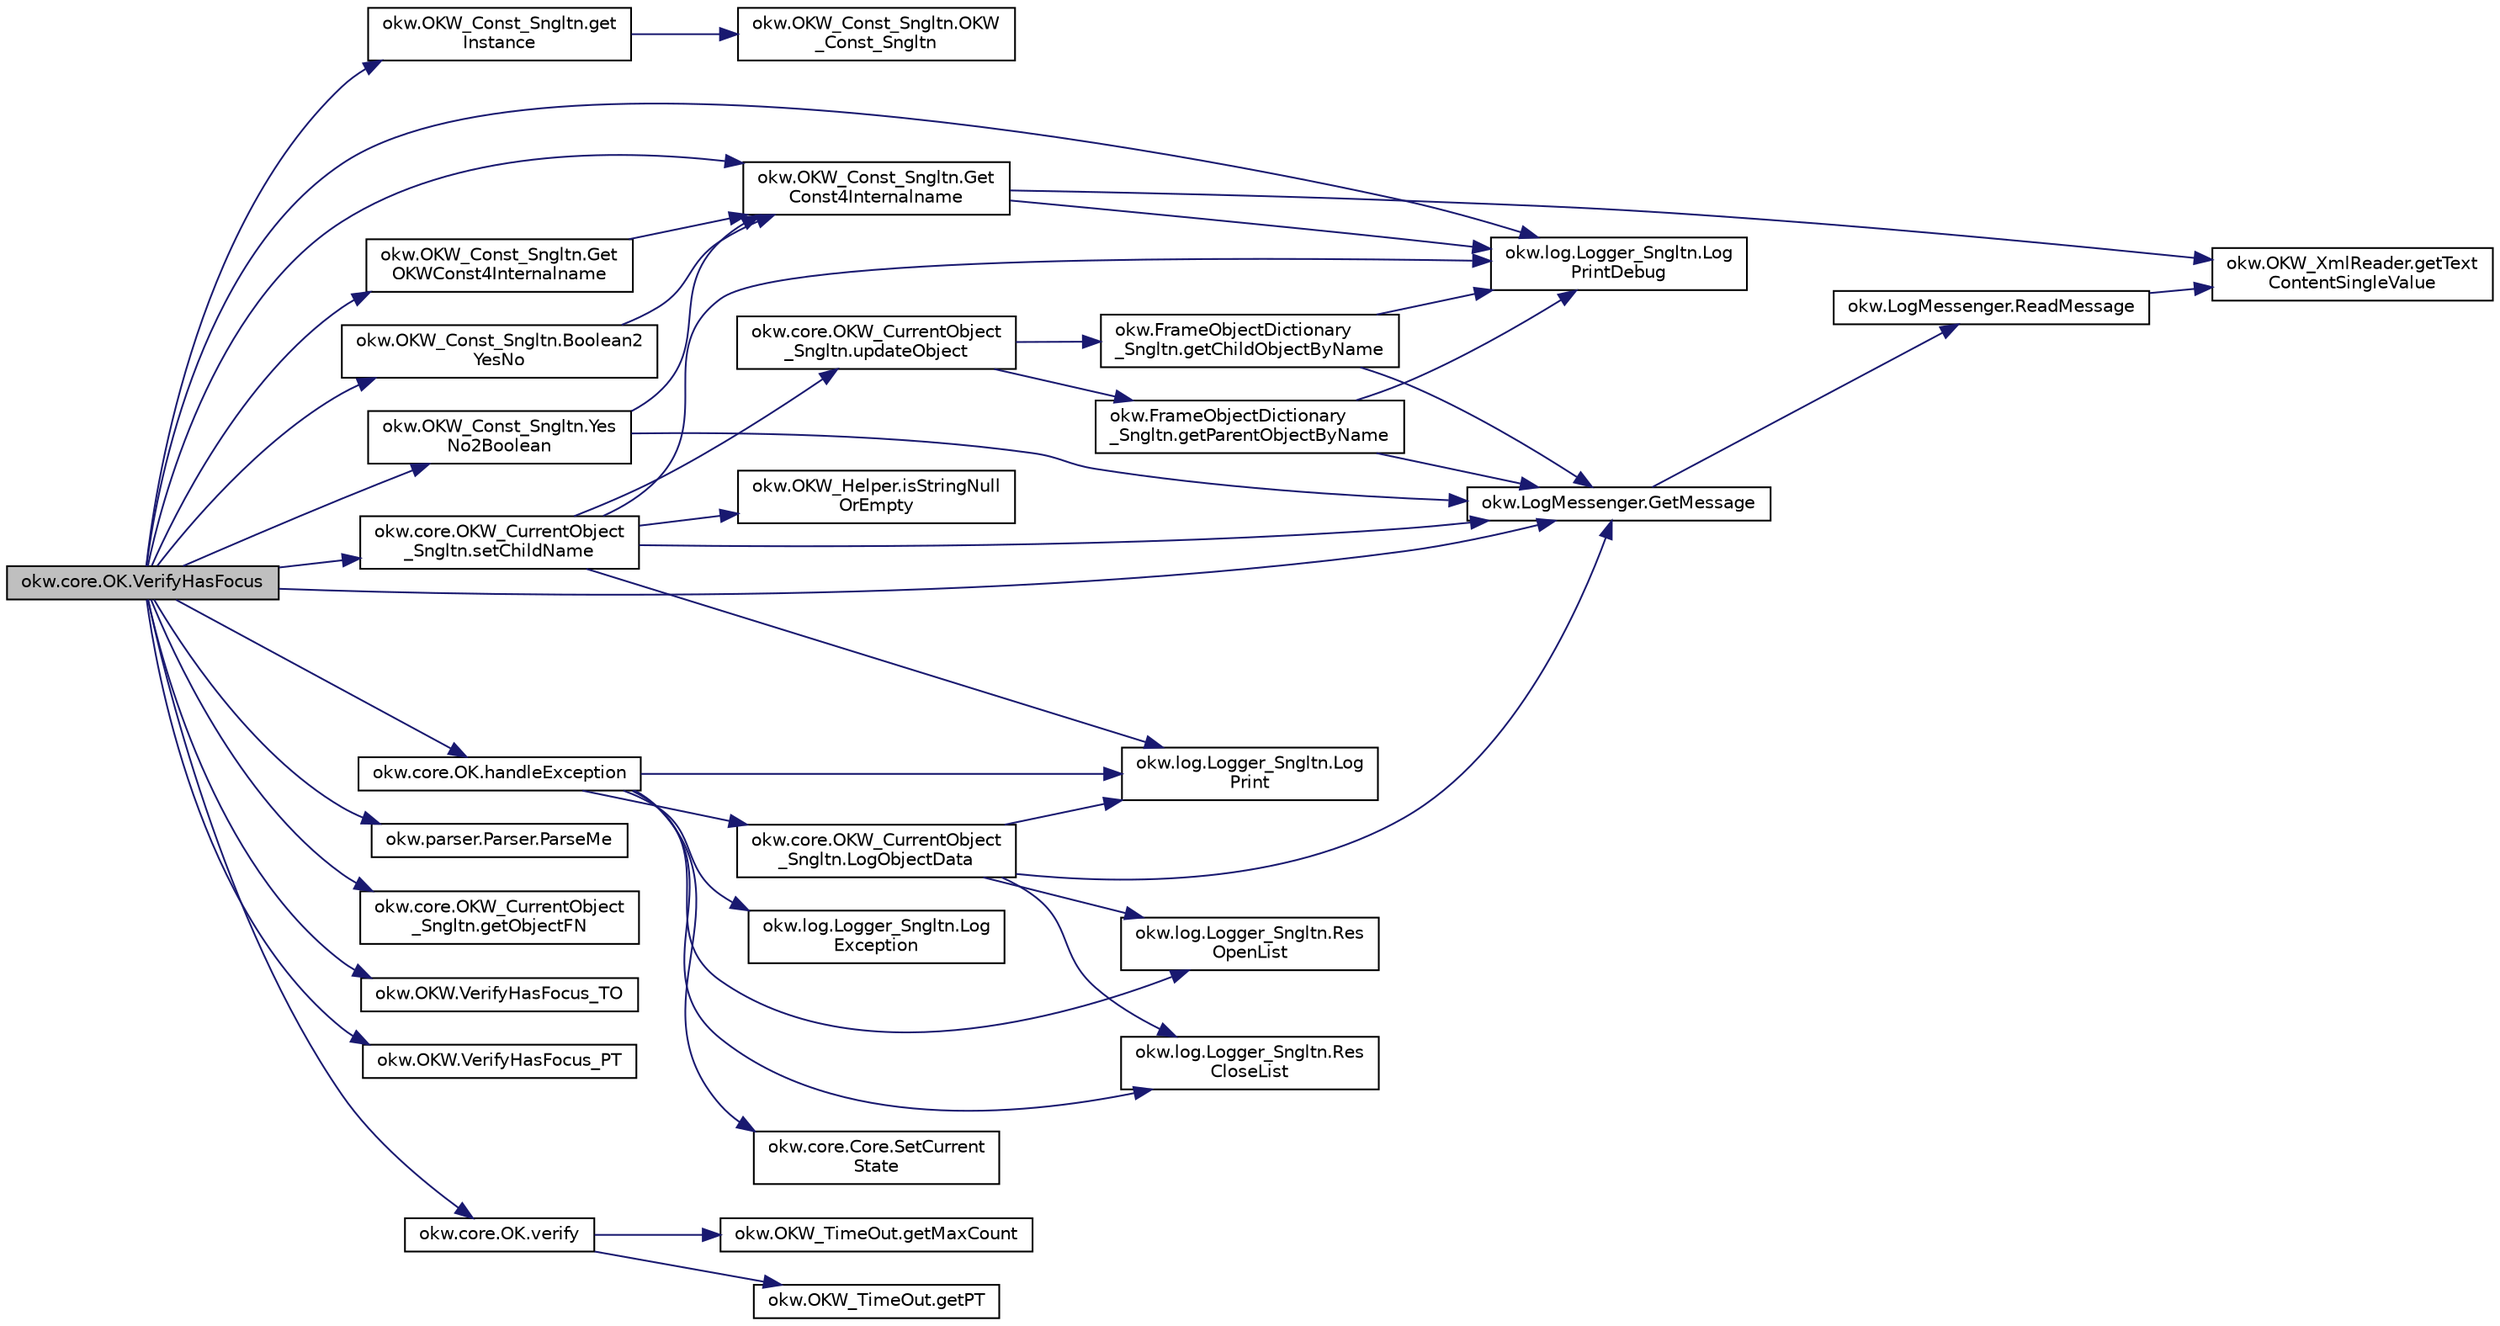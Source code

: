 digraph "okw.core.OK.VerifyHasFocus"
{
 // INTERACTIVE_SVG=YES
 // LATEX_PDF_SIZE
  edge [fontname="Helvetica",fontsize="10",labelfontname="Helvetica",labelfontsize="10"];
  node [fontname="Helvetica",fontsize="10",shape=record];
  rankdir="LR";
  Node1195 [label="okw.core.OK.VerifyHasFocus",height=0.2,width=0.4,color="black", fillcolor="grey75", style="filled", fontcolor="black",tooltip="Vergleicht den Fokus-Zustand des gegebenen Objekts mit dem erwarteten Wert."];
  Node1195 -> Node1196 [color="midnightblue",fontsize="10",style="solid",fontname="Helvetica"];
  Node1196 [label="okw.OKW_Const_Sngltn.get\lInstance",height=0.2,width=0.4,color="black", fillcolor="white", style="filled",URL="$classokw_1_1_o_k_w___const___sngltn.html#afdb8f095b58cbd870dbb8eb353e3b0bf",tooltip="Holt die einzige Instanz dieser Klasse."];
  Node1196 -> Node1197 [color="midnightblue",fontsize="10",style="solid",fontname="Helvetica"];
  Node1197 [label="okw.OKW_Const_Sngltn.OKW\l_Const_Sngltn",height=0.2,width=0.4,color="black", fillcolor="white", style="filled",URL="$classokw_1_1_o_k_w___const___sngltn.html#a8404c43fc549df30d37c369c7d6e89ae",tooltip="Privater Konstruktor ohne Parameter im Entwurfsmuster Singelton initialisiert die Klasse OKW_Const."];
  Node1195 -> Node1198 [color="midnightblue",fontsize="10",style="solid",fontname="Helvetica"];
  Node1198 [label="okw.OKW_Const_Sngltn.Get\lOKWConst4Internalname",height=0.2,width=0.4,color="black", fillcolor="white", style="filled",URL="$classokw_1_1_o_k_w___const___sngltn.html#a02c05c79f7ea6e862a81a64ce23941fd",tooltip="Methode ermittelt für Internalname und der aktuell eingestellten Sprache den Wert für OKWConst."];
  Node1198 -> Node1199 [color="midnightblue",fontsize="10",style="solid",fontname="Helvetica"];
  Node1199 [label="okw.OKW_Const_Sngltn.Get\lConst4Internalname",height=0.2,width=0.4,color="black", fillcolor="white", style="filled",URL="$classokw_1_1_o_k_w___const___sngltn.html#a51cde06bf07e855ba4d69ff36b9a27f7",tooltip="Methode ermittelt für Internalname und der aktuell eingestellten Sprache den Wert für Const."];
  Node1199 -> Node1200 [color="midnightblue",fontsize="10",style="solid",fontname="Helvetica"];
  Node1200 [label="okw.log.Logger_Sngltn.Log\lPrintDebug",height=0.2,width=0.4,color="black", fillcolor="white", style="filled",URL="$classokw_1_1log_1_1_logger___sngltn.html#a313f97c79ba4662d9daaf7f537dd02f4",tooltip="Loggt eine Nachricht."];
  Node1199 -> Node1201 [color="midnightblue",fontsize="10",style="solid",fontname="Helvetica"];
  Node1201 [label="okw.OKW_XmlReader.getText\lContentSingleValue",height=0.2,width=0.4,color="black", fillcolor="white", style="filled",URL="$classokw_1_1_o_k_w___xml_reader.html#ab920b5335a2e1429c14cc5f8e79f39eb",tooltip="Lies den TextContent eines Tag."];
  Node1195 -> Node1200 [color="midnightblue",fontsize="10",style="solid",fontname="Helvetica"];
  Node1195 -> Node1202 [color="midnightblue",fontsize="10",style="solid",fontname="Helvetica"];
  Node1202 [label="okw.LogMessenger.GetMessage",height=0.2,width=0.4,color="black", fillcolor="white", style="filled",URL="$classokw_1_1_log_messenger.html#af225d1f037d47b3b085175c09d78bdd2",tooltip="Holt die Log-Meldung für MethodeNmae/Textkey ohne weitere Parameter."];
  Node1202 -> Node1203 [color="midnightblue",fontsize="10",style="solid",fontname="Helvetica"];
  Node1203 [label="okw.LogMessenger.ReadMessage",height=0.2,width=0.4,color="black", fillcolor="white", style="filled",URL="$classokw_1_1_log_messenger.html#a530cd6ab82ec82a04206a2e976ec06e3",tooltip="Interne Kernfunktion holt die Log-Meldung mit Platzhaltern aus der XML-Datei."];
  Node1203 -> Node1201 [color="midnightblue",fontsize="10",style="solid",fontname="Helvetica"];
  Node1195 -> Node1204 [color="midnightblue",fontsize="10",style="solid",fontname="Helvetica"];
  Node1204 [label="okw.parser.Parser.ParseMe",height=0.2,width=0.4,color="black", fillcolor="white", style="filled",URL="$classokw_1_1parser_1_1_parser.html#a46afb901847316c744413ce473ecada3",tooltip="Parst einen _List&lt string&gt, ersetzt die Parser-Schlüsslewörter durch Werte."];
  Node1195 -> Node1199 [color="midnightblue",fontsize="10",style="solid",fontname="Helvetica"];
  Node1195 -> Node1205 [color="midnightblue",fontsize="10",style="solid",fontname="Helvetica"];
  Node1205 [label="okw.OKW_Const_Sngltn.Yes\lNo2Boolean",height=0.2,width=0.4,color="black", fillcolor="white", style="filled",URL="$classokw_1_1_o_k_w___const___sngltn.html#a99d340fb7556d8b20de03fbf1da17d77",tooltip="Konvertiert sprachabhängig Ja/Nein zu einem Booleanean Wert (Wahr/Falsch)."];
  Node1205 -> Node1199 [color="midnightblue",fontsize="10",style="solid",fontname="Helvetica"];
  Node1205 -> Node1202 [color="midnightblue",fontsize="10",style="solid",fontname="Helvetica"];
  Node1195 -> Node1206 [color="midnightblue",fontsize="10",style="solid",fontname="Helvetica"];
  Node1206 [label="okw.core.OKW_CurrentObject\l_Sngltn.setChildName",height=0.2,width=0.4,color="black", fillcolor="white", style="filled",URL="$classokw_1_1core_1_1_o_k_w___current_object___sngltn.html#a461fa1ff29f4bc4a9798707ea7b71849",tooltip="Setzt das Kindobjekt."];
  Node1206 -> Node1200 [color="midnightblue",fontsize="10",style="solid",fontname="Helvetica"];
  Node1206 -> Node1202 [color="midnightblue",fontsize="10",style="solid",fontname="Helvetica"];
  Node1206 -> Node1207 [color="midnightblue",fontsize="10",style="solid",fontname="Helvetica"];
  Node1207 [label="okw.OKW_Helper.isStringNull\lOrEmpty",height=0.2,width=0.4,color="black", fillcolor="white", style="filled",URL="$classokw_1_1_o_k_w___helper.html#a3a7ba0f42b29adf70574830688e72e4a",tooltip="Prüft ob der gegeben String fpsStrin null oder leer (\"\") ist."];
  Node1206 -> Node1208 [color="midnightblue",fontsize="10",style="solid",fontname="Helvetica"];
  Node1208 [label="okw.log.Logger_Sngltn.Log\lPrint",height=0.2,width=0.4,color="black", fillcolor="white", style="filled",URL="$classokw_1_1log_1_1_logger___sngltn.html#a8ebceaddd6cc6963ddb8e08c72ea808c",tooltip="LogPrint Function: Prints the values of expressions to the results file."];
  Node1206 -> Node1209 [color="midnightblue",fontsize="10",style="solid",fontname="Helvetica"];
  Node1209 [label="okw.core.OKW_CurrentObject\l_Sngltn.updateObject",height=0.2,width=0.4,color="black", fillcolor="white", style="filled",URL="$classokw_1_1core_1_1_o_k_w___current_object___sngltn.html#a51204f2563ba8defb737da6653705819",tooltip="Methode aktualisert zwei Werte:"];
  Node1209 -> Node1210 [color="midnightblue",fontsize="10",style="solid",fontname="Helvetica"];
  Node1210 [label="okw.FrameObjectDictionary\l_Sngltn.getParentObjectByName",height=0.2,width=0.4,color="black", fillcolor="white", style="filled",URL="$classokw_1_1_frame_object_dictionary___sngltn.html#aeec07d71cbebe71ec3ec4d27e86d6c5c",tooltip="Die Methode liefert das Frame-Object des gegebenen FN eines Fensterobjektes zurück."];
  Node1210 -> Node1200 [color="midnightblue",fontsize="10",style="solid",fontname="Helvetica"];
  Node1210 -> Node1202 [color="midnightblue",fontsize="10",style="solid",fontname="Helvetica"];
  Node1209 -> Node1211 [color="midnightblue",fontsize="10",style="solid",fontname="Helvetica"];
  Node1211 [label="okw.FrameObjectDictionary\l_Sngltn.getChildObjectByName",height=0.2,width=0.4,color="black", fillcolor="white", style="filled",URL="$classokw_1_1_frame_object_dictionary___sngltn.html#a0a71734828093357dfc88b5fa242e361",tooltip="Die Methode liefert das Objekt des gegebenen Kindobjekttests zurück."];
  Node1211 -> Node1200 [color="midnightblue",fontsize="10",style="solid",fontname="Helvetica"];
  Node1211 -> Node1202 [color="midnightblue",fontsize="10",style="solid",fontname="Helvetica"];
  Node1195 -> Node1212 [color="midnightblue",fontsize="10",style="solid",fontname="Helvetica"];
  Node1212 [label="okw.core.OKW_CurrentObject\l_Sngltn.getObjectFN",height=0.2,width=0.4,color="black", fillcolor="white", style="filled",URL="$classokw_1_1core_1_1_o_k_w___current_object___sngltn.html#a8a957bc040b9487a21adb41a52c56fd4",tooltip="Ermittelt den ObjektNamen des aktuellen Objektes."];
  Node1195 -> Node1213 [color="midnightblue",fontsize="10",style="solid",fontname="Helvetica"];
  Node1213 [label="okw.OKW.VerifyHasFocus_TO",height=0.2,width=0.4,color="black", fillcolor="white", style="filled",URL="$interfaceokw_1_1_o_k_w.html#a2e5c519938e16b03efe07734a4497588",tooltip="TimeOut in Sekunden [s] für das Schlüsselwort VerifyHasFocus."];
  Node1195 -> Node1214 [color="midnightblue",fontsize="10",style="solid",fontname="Helvetica"];
  Node1214 [label="okw.OKW.VerifyHasFocus_PT",height=0.2,width=0.4,color="black", fillcolor="white", style="filled",URL="$interfaceokw_1_1_o_k_w.html#a1b87d4e6b44b93fbf858c3653c458d18",tooltip="Polling Time in [ms] für das Schlüsselwort VerifyHasFocus."];
  Node1195 -> Node1215 [color="midnightblue",fontsize="10",style="solid",fontname="Helvetica"];
  Node1215 [label="okw.core.OK.verify",height=0.2,width=0.4,color="black", fillcolor="white", style="filled",URL="$classokw_1_1core_1_1_o_k.html#a72bd122dc6ef47485e602d72aeef099d",tooltip=" "];
  Node1215 -> Node1216 [color="midnightblue",fontsize="10",style="solid",fontname="Helvetica"];
  Node1216 [label="okw.OKW_TimeOut.getMaxCount",height=0.2,width=0.4,color="black", fillcolor="white", style="filled",URL="$classokw_1_1_o_k_w___time_out.html#adf7b9cc33db065c1f284bb5db2227b51",tooltip="Anzahl der berechnetten Zyklen."];
  Node1215 -> Node1217 [color="midnightblue",fontsize="10",style="solid",fontname="Helvetica"];
  Node1217 [label="okw.OKW_TimeOut.getPT",height=0.2,width=0.4,color="black", fillcolor="white", style="filled",URL="$classokw_1_1_o_k_w___time_out.html#ab7142e5e6adc82f308a70177c71ced2c",tooltip="Wartezeit zwischen zwei Pollings in [ms]."];
  Node1195 -> Node1218 [color="midnightblue",fontsize="10",style="solid",fontname="Helvetica"];
  Node1218 [label="okw.OKW_Const_Sngltn.Boolean2\lYesNo",height=0.2,width=0.4,color="black", fillcolor="white", style="filled",URL="$classokw_1_1_o_k_w___const___sngltn.html#afc1c3325b8bede60aa50b1d5ebfdddf1",tooltip="Konvertiert WAHR/FALSCH (true/false) sprachabhängig nach \"Ja\"/\"Nein\" (Yes/No)"];
  Node1218 -> Node1199 [color="midnightblue",fontsize="10",style="solid",fontname="Helvetica"];
  Node1195 -> Node1219 [color="midnightblue",fontsize="10",style="solid",fontname="Helvetica"];
  Node1219 [label="okw.core.OK.handleException",height=0.2,width=0.4,color="black", fillcolor="white", style="filled",URL="$classokw_1_1core_1_1_o_k.html#a5a6db6a457bcb71c893f5d4eb615b2b7",tooltip="Zentrale Exception-Behandlung."];
  Node1219 -> Node1208 [color="midnightblue",fontsize="10",style="solid",fontname="Helvetica"];
  Node1219 -> Node1220 [color="midnightblue",fontsize="10",style="solid",fontname="Helvetica"];
  Node1220 [label="okw.log.Logger_Sngltn.Log\lException",height=0.2,width=0.4,color="black", fillcolor="white", style="filled",URL="$classokw_1_1log_1_1_logger___sngltn.html#aa29d396a2b9df1ac57079d777c548181",tooltip="LogException Function: Logs a Script Exception to the results file."];
  Node1219 -> Node1221 [color="midnightblue",fontsize="10",style="solid",fontname="Helvetica"];
  Node1221 [label="okw.log.Logger_Sngltn.Res\lOpenList",height=0.2,width=0.4,color="black", fillcolor="white", style="filled",URL="$classokw_1_1log_1_1_logger___sngltn.html#ab4fc711bb4c754f251372ff3b14ab9c9",tooltip="Creates a new hierarchical level in the results file."];
  Node1219 -> Node1222 [color="midnightblue",fontsize="10",style="solid",fontname="Helvetica"];
  Node1222 [label="okw.log.Logger_Sngltn.Res\lCloseList",height=0.2,width=0.4,color="black", fillcolor="white", style="filled",URL="$classokw_1_1log_1_1_logger___sngltn.html#a9b54104f7e0b4c0a473877b19dfaed56",tooltip="Closes a hierarchical level in the results file that was opened with ResOpenList."];
  Node1219 -> Node1223 [color="midnightblue",fontsize="10",style="solid",fontname="Helvetica"];
  Node1223 [label="okw.core.OKW_CurrentObject\l_Sngltn.LogObjectData",height=0.2,width=0.4,color="black", fillcolor="white", style="filled",URL="$classokw_1_1core_1_1_o_k_w___current_object___sngltn.html#a01b48f2c86a2f91909143ee9063dfd86",tooltip="Methode gibt alle wichtigen Informationen zum aktuellen Objekt aus."];
  Node1223 -> Node1221 [color="midnightblue",fontsize="10",style="solid",fontname="Helvetica"];
  Node1223 -> Node1208 [color="midnightblue",fontsize="10",style="solid",fontname="Helvetica"];
  Node1223 -> Node1202 [color="midnightblue",fontsize="10",style="solid",fontname="Helvetica"];
  Node1223 -> Node1222 [color="midnightblue",fontsize="10",style="solid",fontname="Helvetica"];
  Node1219 -> Node1224 [color="midnightblue",fontsize="10",style="solid",fontname="Helvetica"];
  Node1224 [label="okw.core.Core.SetCurrent\lState",height=0.2,width=0.4,color="black", fillcolor="white", style="filled",URL="$classokw_1_1core_1_1_core.html#aafe6e3d88e810dabf350b37058d4af97",tooltip="Setter zum Setzen des aktuellen Zustandes."];
}
